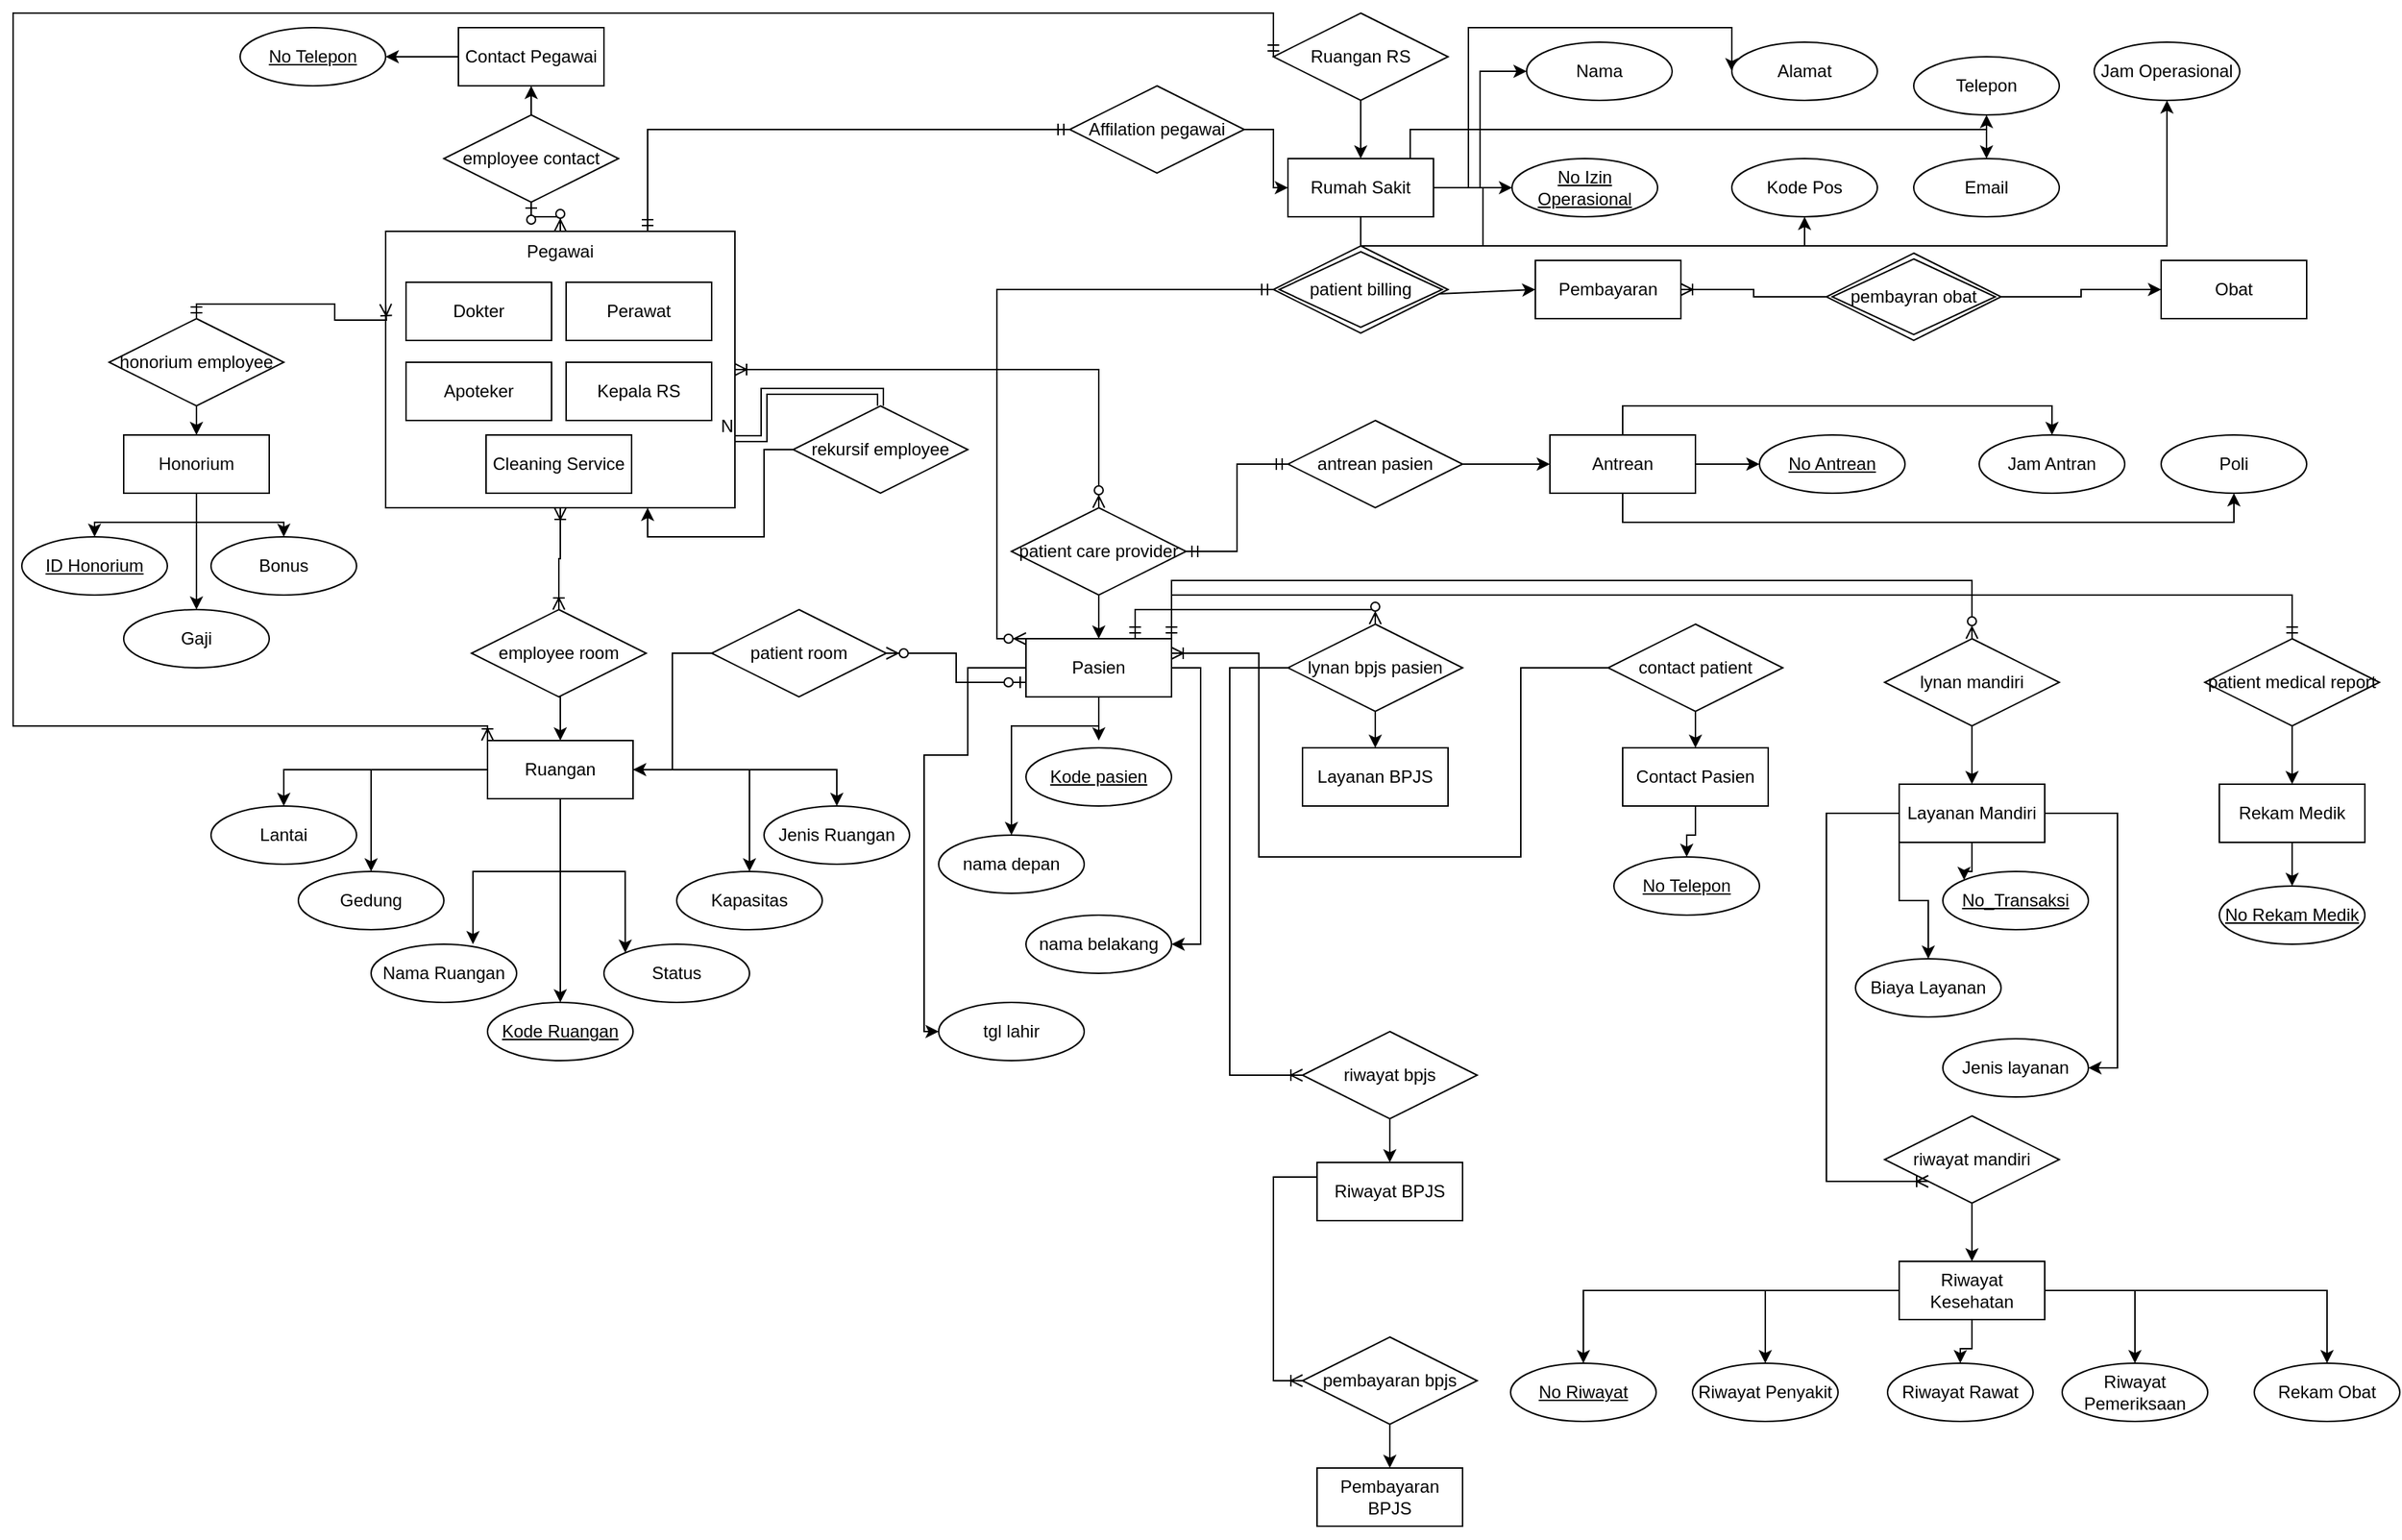 <mxfile version="21.1.1" type="github">
  <diagram name="Halaman-1" id="XmxOvHVFqEo9q_UAqhoj">
    <mxGraphModel dx="1120" dy="452" grid="1" gridSize="10" guides="1" tooltips="1" connect="1" arrows="1" fold="1" page="1" pageScale="1" pageWidth="827" pageHeight="1169" math="0" shadow="0">
      <root>
        <mxCell id="0" />
        <mxCell id="1" parent="0" />
        <mxCell id="PxqxfpaHqG03hSLTdIMs-1" value="Pegawai" style="whiteSpace=wrap;html=1;align=center;verticalAlign=top;" parent="1" vertex="1">
          <mxGeometry x="266" y="170" width="240" height="190" as="geometry" />
        </mxCell>
        <mxCell id="PxqxfpaHqG03hSLTdIMs-2" value="Dokter" style="whiteSpace=wrap;html=1;align=center;" parent="1" vertex="1">
          <mxGeometry x="280" y="205" width="100" height="40" as="geometry" />
        </mxCell>
        <mxCell id="PxqxfpaHqG03hSLTdIMs-3" value="Perawat" style="whiteSpace=wrap;html=1;align=center;" parent="1" vertex="1">
          <mxGeometry x="390" y="205" width="100" height="40" as="geometry" />
        </mxCell>
        <mxCell id="PxqxfpaHqG03hSLTdIMs-4" value="Apoteker" style="whiteSpace=wrap;html=1;align=center;" parent="1" vertex="1">
          <mxGeometry x="280" y="260" width="100" height="40" as="geometry" />
        </mxCell>
        <mxCell id="PxqxfpaHqG03hSLTdIMs-5" value="Kepala RS" style="whiteSpace=wrap;html=1;align=center;" parent="1" vertex="1">
          <mxGeometry x="390" y="260" width="100" height="40" as="geometry" />
        </mxCell>
        <mxCell id="PxqxfpaHqG03hSLTdIMs-6" value="Cleaning Service" style="whiteSpace=wrap;html=1;align=center;" parent="1" vertex="1">
          <mxGeometry x="335" y="310" width="100" height="40" as="geometry" />
        </mxCell>
        <mxCell id="PxqxfpaHqG03hSLTdIMs-29" style="edgeStyle=orthogonalEdgeStyle;rounded=0;orthogonalLoop=1;jettySize=auto;html=1;exitX=0;exitY=0.5;exitDx=0;exitDy=0;entryX=1;entryY=0.5;entryDx=0;entryDy=0;" parent="1" source="PxqxfpaHqG03hSLTdIMs-8" target="PxqxfpaHqG03hSLTdIMs-9" edge="1">
          <mxGeometry relative="1" as="geometry" />
        </mxCell>
        <mxCell id="PxqxfpaHqG03hSLTdIMs-8" value="Contact Pegawai" style="whiteSpace=wrap;html=1;align=center;" parent="1" vertex="1">
          <mxGeometry x="316" y="30" width="100" height="40" as="geometry" />
        </mxCell>
        <mxCell id="PxqxfpaHqG03hSLTdIMs-9" value="No Telepon" style="ellipse;whiteSpace=wrap;html=1;align=center;fontStyle=4;" parent="1" vertex="1">
          <mxGeometry x="166" y="30" width="100" height="40" as="geometry" />
        </mxCell>
        <mxCell id="PxqxfpaHqG03hSLTdIMs-28" style="edgeStyle=orthogonalEdgeStyle;rounded=0;orthogonalLoop=1;jettySize=auto;html=1;exitX=0.5;exitY=0;exitDx=0;exitDy=0;entryX=0.5;entryY=1;entryDx=0;entryDy=0;" parent="1" source="PxqxfpaHqG03hSLTdIMs-13" target="PxqxfpaHqG03hSLTdIMs-8" edge="1">
          <mxGeometry relative="1" as="geometry" />
        </mxCell>
        <mxCell id="PxqxfpaHqG03hSLTdIMs-13" value="employee contact" style="shape=rhombus;perimeter=rhombusPerimeter;whiteSpace=wrap;html=1;align=center;" parent="1" vertex="1">
          <mxGeometry x="306" y="90" width="120" height="60" as="geometry" />
        </mxCell>
        <mxCell id="PxqxfpaHqG03hSLTdIMs-31" style="edgeStyle=orthogonalEdgeStyle;rounded=0;orthogonalLoop=1;jettySize=auto;html=1;exitX=0.5;exitY=1;exitDx=0;exitDy=0;entryX=0.5;entryY=0;entryDx=0;entryDy=0;" parent="1" source="PxqxfpaHqG03hSLTdIMs-14" target="PxqxfpaHqG03hSLTdIMs-15" edge="1">
          <mxGeometry relative="1" as="geometry" />
        </mxCell>
        <mxCell id="PxqxfpaHqG03hSLTdIMs-14" value="employee room" style="shape=rhombus;perimeter=rhombusPerimeter;whiteSpace=wrap;html=1;align=center;" parent="1" vertex="1">
          <mxGeometry x="325" y="430" width="120" height="60" as="geometry" />
        </mxCell>
        <mxCell id="PxqxfpaHqG03hSLTdIMs-32" style="edgeStyle=orthogonalEdgeStyle;rounded=0;orthogonalLoop=1;jettySize=auto;html=1;exitX=0;exitY=0.5;exitDx=0;exitDy=0;entryX=0.5;entryY=0;entryDx=0;entryDy=0;" parent="1" source="PxqxfpaHqG03hSLTdIMs-15" target="PxqxfpaHqG03hSLTdIMs-17" edge="1">
          <mxGeometry relative="1" as="geometry" />
        </mxCell>
        <mxCell id="PxqxfpaHqG03hSLTdIMs-33" style="edgeStyle=orthogonalEdgeStyle;rounded=0;orthogonalLoop=1;jettySize=auto;html=1;" parent="1" source="PxqxfpaHqG03hSLTdIMs-15" target="PxqxfpaHqG03hSLTdIMs-16" edge="1">
          <mxGeometry relative="1" as="geometry" />
        </mxCell>
        <mxCell id="PxqxfpaHqG03hSLTdIMs-34" style="edgeStyle=orthogonalEdgeStyle;rounded=0;orthogonalLoop=1;jettySize=auto;html=1;entryX=0.5;entryY=0;entryDx=0;entryDy=0;" parent="1" source="PxqxfpaHqG03hSLTdIMs-15" target="PxqxfpaHqG03hSLTdIMs-18" edge="1">
          <mxGeometry relative="1" as="geometry" />
        </mxCell>
        <mxCell id="PxqxfpaHqG03hSLTdIMs-35" style="edgeStyle=orthogonalEdgeStyle;rounded=0;orthogonalLoop=1;jettySize=auto;html=1;entryX=0.5;entryY=0;entryDx=0;entryDy=0;" parent="1" source="PxqxfpaHqG03hSLTdIMs-15" target="PxqxfpaHqG03hSLTdIMs-20" edge="1">
          <mxGeometry relative="1" as="geometry" />
        </mxCell>
        <mxCell id="PxqxfpaHqG03hSLTdIMs-36" style="edgeStyle=orthogonalEdgeStyle;rounded=0;orthogonalLoop=1;jettySize=auto;html=1;entryX=0.5;entryY=0;entryDx=0;entryDy=0;" parent="1" source="PxqxfpaHqG03hSLTdIMs-15" target="PxqxfpaHqG03hSLTdIMs-21" edge="1">
          <mxGeometry relative="1" as="geometry" />
        </mxCell>
        <mxCell id="PxqxfpaHqG03hSLTdIMs-37" style="edgeStyle=orthogonalEdgeStyle;rounded=0;orthogonalLoop=1;jettySize=auto;html=1;entryX=0;entryY=0;entryDx=0;entryDy=0;" parent="1" source="PxqxfpaHqG03hSLTdIMs-15" target="PxqxfpaHqG03hSLTdIMs-22" edge="1">
          <mxGeometry relative="1" as="geometry" />
        </mxCell>
        <mxCell id="PxqxfpaHqG03hSLTdIMs-38" style="edgeStyle=orthogonalEdgeStyle;rounded=0;orthogonalLoop=1;jettySize=auto;html=1;entryX=0.7;entryY=0;entryDx=0;entryDy=0;entryPerimeter=0;" parent="1" source="PxqxfpaHqG03hSLTdIMs-15" target="PxqxfpaHqG03hSLTdIMs-19" edge="1">
          <mxGeometry relative="1" as="geometry" />
        </mxCell>
        <mxCell id="PxqxfpaHqG03hSLTdIMs-15" value="Ruangan" style="whiteSpace=wrap;html=1;align=center;" parent="1" vertex="1">
          <mxGeometry x="336" y="520" width="100" height="40" as="geometry" />
        </mxCell>
        <mxCell id="PxqxfpaHqG03hSLTdIMs-16" value="Kode Ruangan" style="ellipse;whiteSpace=wrap;html=1;align=center;fontStyle=4;" parent="1" vertex="1">
          <mxGeometry x="336" y="700" width="100" height="40" as="geometry" />
        </mxCell>
        <mxCell id="PxqxfpaHqG03hSLTdIMs-17" value="Lantai" style="ellipse;whiteSpace=wrap;html=1;align=center;" parent="1" vertex="1">
          <mxGeometry x="146" y="565" width="100" height="40" as="geometry" />
        </mxCell>
        <mxCell id="PxqxfpaHqG03hSLTdIMs-18" value="Gedung" style="ellipse;whiteSpace=wrap;html=1;align=center;" parent="1" vertex="1">
          <mxGeometry x="206" y="610" width="100" height="40" as="geometry" />
        </mxCell>
        <mxCell id="PxqxfpaHqG03hSLTdIMs-19" value="Nama Ruangan" style="ellipse;whiteSpace=wrap;html=1;align=center;" parent="1" vertex="1">
          <mxGeometry x="256" y="660" width="100" height="40" as="geometry" />
        </mxCell>
        <mxCell id="PxqxfpaHqG03hSLTdIMs-20" value="Jenis Ruangan" style="ellipse;whiteSpace=wrap;html=1;align=center;" parent="1" vertex="1">
          <mxGeometry x="526" y="565" width="100" height="40" as="geometry" />
        </mxCell>
        <mxCell id="PxqxfpaHqG03hSLTdIMs-21" value="Kapasitas" style="ellipse;whiteSpace=wrap;html=1;align=center;" parent="1" vertex="1">
          <mxGeometry x="466" y="610" width="100" height="40" as="geometry" />
        </mxCell>
        <mxCell id="PxqxfpaHqG03hSLTdIMs-22" value="Status" style="ellipse;whiteSpace=wrap;html=1;align=center;" parent="1" vertex="1">
          <mxGeometry x="416" y="660" width="100" height="40" as="geometry" />
        </mxCell>
        <mxCell id="mDD73wP0_zgOxC7ukqkO-9" style="edgeStyle=orthogonalEdgeStyle;rounded=0;orthogonalLoop=1;jettySize=auto;html=1;" edge="1" parent="1" source="mDD73wP0_zgOxC7ukqkO-1" target="mDD73wP0_zgOxC7ukqkO-2">
          <mxGeometry relative="1" as="geometry" />
        </mxCell>
        <mxCell id="mDD73wP0_zgOxC7ukqkO-1" value="honorium employee" style="shape=rhombus;perimeter=rhombusPerimeter;whiteSpace=wrap;html=1;align=center;" vertex="1" parent="1">
          <mxGeometry x="76" y="230" width="120" height="60" as="geometry" />
        </mxCell>
        <mxCell id="mDD73wP0_zgOxC7ukqkO-6" style="edgeStyle=orthogonalEdgeStyle;rounded=0;orthogonalLoop=1;jettySize=auto;html=1;exitX=0.5;exitY=1;exitDx=0;exitDy=0;entryX=0.5;entryY=0;entryDx=0;entryDy=0;" edge="1" parent="1" source="mDD73wP0_zgOxC7ukqkO-2" target="mDD73wP0_zgOxC7ukqkO-4">
          <mxGeometry relative="1" as="geometry" />
        </mxCell>
        <mxCell id="mDD73wP0_zgOxC7ukqkO-7" style="edgeStyle=orthogonalEdgeStyle;rounded=0;orthogonalLoop=1;jettySize=auto;html=1;entryX=0.5;entryY=0;entryDx=0;entryDy=0;" edge="1" parent="1" source="mDD73wP0_zgOxC7ukqkO-2" target="mDD73wP0_zgOxC7ukqkO-3">
          <mxGeometry relative="1" as="geometry" />
        </mxCell>
        <mxCell id="mDD73wP0_zgOxC7ukqkO-8" style="edgeStyle=orthogonalEdgeStyle;rounded=0;orthogonalLoop=1;jettySize=auto;html=1;entryX=0.5;entryY=0;entryDx=0;entryDy=0;" edge="1" parent="1" source="mDD73wP0_zgOxC7ukqkO-2" target="mDD73wP0_zgOxC7ukqkO-5">
          <mxGeometry relative="1" as="geometry" />
        </mxCell>
        <mxCell id="mDD73wP0_zgOxC7ukqkO-2" value="Honorium" style="whiteSpace=wrap;html=1;align=center;" vertex="1" parent="1">
          <mxGeometry x="86" y="310" width="100" height="40" as="geometry" />
        </mxCell>
        <mxCell id="mDD73wP0_zgOxC7ukqkO-3" value="ID Honorium" style="ellipse;whiteSpace=wrap;html=1;align=center;fontStyle=4;" vertex="1" parent="1">
          <mxGeometry x="16" y="380" width="100" height="40" as="geometry" />
        </mxCell>
        <mxCell id="mDD73wP0_zgOxC7ukqkO-4" value="Gaji" style="ellipse;whiteSpace=wrap;html=1;align=center;" vertex="1" parent="1">
          <mxGeometry x="86" y="430" width="100" height="40" as="geometry" />
        </mxCell>
        <mxCell id="mDD73wP0_zgOxC7ukqkO-5" value="Bonus" style="ellipse;whiteSpace=wrap;html=1;align=center;" vertex="1" parent="1">
          <mxGeometry x="146" y="380" width="100" height="40" as="geometry" />
        </mxCell>
        <mxCell id="mDD73wP0_zgOxC7ukqkO-16" style="edgeStyle=orthogonalEdgeStyle;rounded=0;orthogonalLoop=1;jettySize=auto;html=1;" edge="1" parent="1" source="mDD73wP0_zgOxC7ukqkO-10" target="mDD73wP0_zgOxC7ukqkO-11">
          <mxGeometry relative="1" as="geometry" />
        </mxCell>
        <mxCell id="mDD73wP0_zgOxC7ukqkO-10" value="patient care provider" style="shape=rhombus;perimeter=rhombusPerimeter;whiteSpace=wrap;html=1;align=center;" vertex="1" parent="1">
          <mxGeometry x="696" y="360" width="120" height="60" as="geometry" />
        </mxCell>
        <mxCell id="mDD73wP0_zgOxC7ukqkO-17" style="edgeStyle=orthogonalEdgeStyle;rounded=0;orthogonalLoop=1;jettySize=auto;html=1;" edge="1" parent="1" source="mDD73wP0_zgOxC7ukqkO-11">
          <mxGeometry relative="1" as="geometry">
            <mxPoint x="756" y="520" as="targetPoint" />
          </mxGeometry>
        </mxCell>
        <mxCell id="mDD73wP0_zgOxC7ukqkO-18" style="edgeStyle=orthogonalEdgeStyle;rounded=0;orthogonalLoop=1;jettySize=auto;html=1;entryX=0.5;entryY=0;entryDx=0;entryDy=0;" edge="1" parent="1" source="mDD73wP0_zgOxC7ukqkO-11" target="mDD73wP0_zgOxC7ukqkO-13">
          <mxGeometry relative="1" as="geometry">
            <Array as="points">
              <mxPoint x="756" y="510" />
              <mxPoint x="696" y="510" />
            </Array>
          </mxGeometry>
        </mxCell>
        <mxCell id="mDD73wP0_zgOxC7ukqkO-19" style="edgeStyle=orthogonalEdgeStyle;rounded=0;orthogonalLoop=1;jettySize=auto;html=1;entryX=1;entryY=0.5;entryDx=0;entryDy=0;" edge="1" parent="1" source="mDD73wP0_zgOxC7ukqkO-11" target="mDD73wP0_zgOxC7ukqkO-14">
          <mxGeometry relative="1" as="geometry">
            <Array as="points">
              <mxPoint x="826" y="470" />
              <mxPoint x="826" y="660" />
            </Array>
          </mxGeometry>
        </mxCell>
        <mxCell id="mDD73wP0_zgOxC7ukqkO-20" style="edgeStyle=orthogonalEdgeStyle;rounded=0;orthogonalLoop=1;jettySize=auto;html=1;entryX=0;entryY=0.5;entryDx=0;entryDy=0;" edge="1" parent="1" source="mDD73wP0_zgOxC7ukqkO-11" target="mDD73wP0_zgOxC7ukqkO-15">
          <mxGeometry relative="1" as="geometry">
            <Array as="points">
              <mxPoint x="666" y="470" />
              <mxPoint x="666" y="530" />
              <mxPoint x="636" y="530" />
              <mxPoint x="636" y="720" />
            </Array>
          </mxGeometry>
        </mxCell>
        <mxCell id="mDD73wP0_zgOxC7ukqkO-11" value="Pasien" style="whiteSpace=wrap;html=1;align=center;" vertex="1" parent="1">
          <mxGeometry x="706" y="450" width="100" height="40" as="geometry" />
        </mxCell>
        <mxCell id="mDD73wP0_zgOxC7ukqkO-12" value="Kode pasien" style="ellipse;whiteSpace=wrap;html=1;align=center;fontStyle=4;" vertex="1" parent="1">
          <mxGeometry x="706" y="525" width="100" height="40" as="geometry" />
        </mxCell>
        <mxCell id="mDD73wP0_zgOxC7ukqkO-13" value="nama depan" style="ellipse;whiteSpace=wrap;html=1;align=center;" vertex="1" parent="1">
          <mxGeometry x="646" y="585" width="100" height="40" as="geometry" />
        </mxCell>
        <mxCell id="mDD73wP0_zgOxC7ukqkO-14" value="nama belakang" style="ellipse;whiteSpace=wrap;html=1;align=center;" vertex="1" parent="1">
          <mxGeometry x="706" y="640" width="100" height="40" as="geometry" />
        </mxCell>
        <mxCell id="mDD73wP0_zgOxC7ukqkO-15" value="tgl lahir" style="ellipse;whiteSpace=wrap;html=1;align=center;" vertex="1" parent="1">
          <mxGeometry x="646" y="700" width="100" height="40" as="geometry" />
        </mxCell>
        <mxCell id="mDD73wP0_zgOxC7ukqkO-29" style="edgeStyle=orthogonalEdgeStyle;rounded=0;orthogonalLoop=1;jettySize=auto;html=1;entryX=0.75;entryY=1;entryDx=0;entryDy=0;" edge="1" parent="1" source="mDD73wP0_zgOxC7ukqkO-21" target="PxqxfpaHqG03hSLTdIMs-1">
          <mxGeometry relative="1" as="geometry" />
        </mxCell>
        <mxCell id="mDD73wP0_zgOxC7ukqkO-21" value="rekursif employee" style="shape=rhombus;perimeter=rhombusPerimeter;whiteSpace=wrap;html=1;align=center;" vertex="1" parent="1">
          <mxGeometry x="546" y="290" width="120" height="60" as="geometry" />
        </mxCell>
        <mxCell id="mDD73wP0_zgOxC7ukqkO-23" value="" style="edgeStyle=orthogonalEdgeStyle;fontSize=12;html=1;endArrow=ERzeroToMany;startArrow=ERzeroToOne;rounded=0;exitX=0.5;exitY=1;exitDx=0;exitDy=0;entryX=0.5;entryY=0;entryDx=0;entryDy=0;" edge="1" parent="1" source="PxqxfpaHqG03hSLTdIMs-13" target="PxqxfpaHqG03hSLTdIMs-1">
          <mxGeometry width="100" height="100" relative="1" as="geometry">
            <mxPoint x="446" y="290" as="sourcePoint" />
            <mxPoint x="546" y="190" as="targetPoint" />
          </mxGeometry>
        </mxCell>
        <mxCell id="mDD73wP0_zgOxC7ukqkO-25" value="" style="edgeStyle=orthogonalEdgeStyle;fontSize=12;html=1;endArrow=ERoneToMany;startArrow=ERoneToMany;rounded=0;exitX=0.5;exitY=1;exitDx=0;exitDy=0;entryX=0.5;entryY=0;entryDx=0;entryDy=0;" edge="1" parent="1" source="PxqxfpaHqG03hSLTdIMs-1" target="PxqxfpaHqG03hSLTdIMs-14">
          <mxGeometry width="100" height="100" relative="1" as="geometry">
            <mxPoint x="446" y="490" as="sourcePoint" />
            <mxPoint x="546" y="390" as="targetPoint" />
          </mxGeometry>
        </mxCell>
        <mxCell id="mDD73wP0_zgOxC7ukqkO-26" value="" style="edgeStyle=orthogonalEdgeStyle;fontSize=12;html=1;endArrow=ERoneToMany;startArrow=ERmandOne;rounded=0;exitX=0.5;exitY=0;exitDx=0;exitDy=0;" edge="1" parent="1" source="mDD73wP0_zgOxC7ukqkO-1">
          <mxGeometry width="100" height="100" relative="1" as="geometry">
            <mxPoint x="446" y="290" as="sourcePoint" />
            <mxPoint x="266" y="220" as="targetPoint" />
          </mxGeometry>
        </mxCell>
        <mxCell id="mDD73wP0_zgOxC7ukqkO-27" value="" style="edgeStyle=orthogonalEdgeStyle;fontSize=12;html=1;endArrow=ERoneToMany;startArrow=ERzeroToMany;rounded=0;exitX=0.5;exitY=0;exitDx=0;exitDy=0;entryX=1;entryY=0.5;entryDx=0;entryDy=0;" edge="1" parent="1" source="mDD73wP0_zgOxC7ukqkO-10" target="PxqxfpaHqG03hSLTdIMs-1">
          <mxGeometry width="100" height="100" relative="1" as="geometry">
            <mxPoint x="446" y="390" as="sourcePoint" />
            <mxPoint x="546" y="290" as="targetPoint" />
          </mxGeometry>
        </mxCell>
        <mxCell id="mDD73wP0_zgOxC7ukqkO-30" value="Layanan BPJS" style="whiteSpace=wrap;html=1;align=center;" vertex="1" parent="1">
          <mxGeometry x="896" y="525" width="100" height="40" as="geometry" />
        </mxCell>
        <mxCell id="mDD73wP0_zgOxC7ukqkO-126" style="edgeStyle=orthogonalEdgeStyle;rounded=0;orthogonalLoop=1;jettySize=auto;html=1;" edge="1" parent="1" source="mDD73wP0_zgOxC7ukqkO-31" target="mDD73wP0_zgOxC7ukqkO-125">
          <mxGeometry relative="1" as="geometry" />
        </mxCell>
        <mxCell id="mDD73wP0_zgOxC7ukqkO-31" value="Contact Pasien" style="whiteSpace=wrap;html=1;align=center;" vertex="1" parent="1">
          <mxGeometry x="1116" y="525" width="100" height="40" as="geometry" />
        </mxCell>
        <mxCell id="mDD73wP0_zgOxC7ukqkO-130" style="edgeStyle=orthogonalEdgeStyle;rounded=0;orthogonalLoop=1;jettySize=auto;html=1;entryX=0;entryY=0;entryDx=0;entryDy=0;" edge="1" parent="1" source="mDD73wP0_zgOxC7ukqkO-32" target="mDD73wP0_zgOxC7ukqkO-127">
          <mxGeometry relative="1" as="geometry" />
        </mxCell>
        <mxCell id="mDD73wP0_zgOxC7ukqkO-131" style="edgeStyle=orthogonalEdgeStyle;rounded=0;orthogonalLoop=1;jettySize=auto;html=1;exitX=0;exitY=1;exitDx=0;exitDy=0;entryX=0.5;entryY=0;entryDx=0;entryDy=0;" edge="1" parent="1" source="mDD73wP0_zgOxC7ukqkO-32" target="mDD73wP0_zgOxC7ukqkO-128">
          <mxGeometry relative="1" as="geometry" />
        </mxCell>
        <mxCell id="mDD73wP0_zgOxC7ukqkO-132" style="edgeStyle=orthogonalEdgeStyle;rounded=0;orthogonalLoop=1;jettySize=auto;html=1;entryX=1;entryY=0.5;entryDx=0;entryDy=0;" edge="1" parent="1" source="mDD73wP0_zgOxC7ukqkO-32" target="mDD73wP0_zgOxC7ukqkO-129">
          <mxGeometry relative="1" as="geometry">
            <Array as="points">
              <mxPoint x="1456" y="570" />
              <mxPoint x="1456" y="745" />
            </Array>
          </mxGeometry>
        </mxCell>
        <mxCell id="mDD73wP0_zgOxC7ukqkO-32" value="Layanan Mandiri" style="whiteSpace=wrap;html=1;align=center;" vertex="1" parent="1">
          <mxGeometry x="1306" y="550" width="100" height="40" as="geometry" />
        </mxCell>
        <mxCell id="mDD73wP0_zgOxC7ukqkO-117" style="edgeStyle=orthogonalEdgeStyle;rounded=0;orthogonalLoop=1;jettySize=auto;html=1;entryX=0.5;entryY=0;entryDx=0;entryDy=0;" edge="1" parent="1" source="mDD73wP0_zgOxC7ukqkO-33" target="mDD73wP0_zgOxC7ukqkO-116">
          <mxGeometry relative="1" as="geometry" />
        </mxCell>
        <mxCell id="mDD73wP0_zgOxC7ukqkO-33" value="Rekam Medik" style="whiteSpace=wrap;html=1;align=center;" vertex="1" parent="1">
          <mxGeometry x="1526" y="550" width="100" height="40" as="geometry" />
        </mxCell>
        <mxCell id="mDD73wP0_zgOxC7ukqkO-111" style="edgeStyle=orthogonalEdgeStyle;rounded=0;orthogonalLoop=1;jettySize=auto;html=1;entryX=0.5;entryY=0;entryDx=0;entryDy=0;" edge="1" parent="1" source="mDD73wP0_zgOxC7ukqkO-34" target="mDD73wP0_zgOxC7ukqkO-105">
          <mxGeometry relative="1" as="geometry" />
        </mxCell>
        <mxCell id="mDD73wP0_zgOxC7ukqkO-112" style="edgeStyle=orthogonalEdgeStyle;rounded=0;orthogonalLoop=1;jettySize=auto;html=1;entryX=0.5;entryY=0;entryDx=0;entryDy=0;" edge="1" parent="1" source="mDD73wP0_zgOxC7ukqkO-34" target="mDD73wP0_zgOxC7ukqkO-107">
          <mxGeometry relative="1" as="geometry" />
        </mxCell>
        <mxCell id="mDD73wP0_zgOxC7ukqkO-113" style="edgeStyle=orthogonalEdgeStyle;rounded=0;orthogonalLoop=1;jettySize=auto;html=1;entryX=0.5;entryY=0;entryDx=0;entryDy=0;" edge="1" parent="1" source="mDD73wP0_zgOxC7ukqkO-34" target="mDD73wP0_zgOxC7ukqkO-106">
          <mxGeometry relative="1" as="geometry" />
        </mxCell>
        <mxCell id="mDD73wP0_zgOxC7ukqkO-114" style="edgeStyle=orthogonalEdgeStyle;rounded=0;orthogonalLoop=1;jettySize=auto;html=1;entryX=0.5;entryY=0;entryDx=0;entryDy=0;" edge="1" parent="1" source="mDD73wP0_zgOxC7ukqkO-34" target="mDD73wP0_zgOxC7ukqkO-110">
          <mxGeometry relative="1" as="geometry" />
        </mxCell>
        <mxCell id="mDD73wP0_zgOxC7ukqkO-115" style="edgeStyle=orthogonalEdgeStyle;rounded=0;orthogonalLoop=1;jettySize=auto;html=1;entryX=0.5;entryY=0;entryDx=0;entryDy=0;" edge="1" parent="1" source="mDD73wP0_zgOxC7ukqkO-34" target="mDD73wP0_zgOxC7ukqkO-108">
          <mxGeometry relative="1" as="geometry" />
        </mxCell>
        <mxCell id="mDD73wP0_zgOxC7ukqkO-34" value="Riwayat Kesehatan" style="whiteSpace=wrap;html=1;align=center;" vertex="1" parent="1">
          <mxGeometry x="1306" y="878" width="100" height="40" as="geometry" />
        </mxCell>
        <mxCell id="mDD73wP0_zgOxC7ukqkO-35" value="Riwayat BPJS" style="whiteSpace=wrap;html=1;align=center;" vertex="1" parent="1">
          <mxGeometry x="906" y="810" width="100" height="40" as="geometry" />
        </mxCell>
        <mxCell id="mDD73wP0_zgOxC7ukqkO-121" style="edgeStyle=orthogonalEdgeStyle;rounded=0;orthogonalLoop=1;jettySize=auto;html=1;entryX=0;entryY=0.5;entryDx=0;entryDy=0;" edge="1" parent="1" source="mDD73wP0_zgOxC7ukqkO-36" target="mDD73wP0_zgOxC7ukqkO-118">
          <mxGeometry relative="1" as="geometry" />
        </mxCell>
        <mxCell id="mDD73wP0_zgOxC7ukqkO-122" style="edgeStyle=orthogonalEdgeStyle;rounded=0;orthogonalLoop=1;jettySize=auto;html=1;entryX=0.5;entryY=0;entryDx=0;entryDy=0;" edge="1" parent="1" source="mDD73wP0_zgOxC7ukqkO-36" target="mDD73wP0_zgOxC7ukqkO-119">
          <mxGeometry relative="1" as="geometry">
            <Array as="points">
              <mxPoint x="1116" y="290" />
              <mxPoint x="1411" y="290" />
            </Array>
          </mxGeometry>
        </mxCell>
        <mxCell id="mDD73wP0_zgOxC7ukqkO-123" style="edgeStyle=orthogonalEdgeStyle;rounded=0;orthogonalLoop=1;jettySize=auto;html=1;entryX=0.5;entryY=1;entryDx=0;entryDy=0;" edge="1" parent="1" source="mDD73wP0_zgOxC7ukqkO-36" target="mDD73wP0_zgOxC7ukqkO-120">
          <mxGeometry relative="1" as="geometry">
            <Array as="points">
              <mxPoint x="1116" y="370" />
              <mxPoint x="1536" y="370" />
            </Array>
          </mxGeometry>
        </mxCell>
        <mxCell id="mDD73wP0_zgOxC7ukqkO-36" value="Antrean" style="whiteSpace=wrap;html=1;align=center;" vertex="1" parent="1">
          <mxGeometry x="1066" y="310" width="100" height="40" as="geometry" />
        </mxCell>
        <mxCell id="mDD73wP0_zgOxC7ukqkO-37" value="Pembayaran BPJS" style="whiteSpace=wrap;html=1;align=center;" vertex="1" parent="1">
          <mxGeometry x="906" y="1020" width="100" height="40" as="geometry" />
        </mxCell>
        <mxCell id="mDD73wP0_zgOxC7ukqkO-97" style="edgeStyle=orthogonalEdgeStyle;rounded=0;orthogonalLoop=1;jettySize=auto;html=1;entryX=0;entryY=0.5;entryDx=0;entryDy=0;" edge="1" parent="1" source="mDD73wP0_zgOxC7ukqkO-38" target="mDD73wP0_zgOxC7ukqkO-90">
          <mxGeometry relative="1" as="geometry" />
        </mxCell>
        <mxCell id="mDD73wP0_zgOxC7ukqkO-98" style="edgeStyle=orthogonalEdgeStyle;rounded=0;orthogonalLoop=1;jettySize=auto;html=1;entryX=0;entryY=0.5;entryDx=0;entryDy=0;" edge="1" parent="1" source="mDD73wP0_zgOxC7ukqkO-38" target="mDD73wP0_zgOxC7ukqkO-91">
          <mxGeometry relative="1" as="geometry" />
        </mxCell>
        <mxCell id="mDD73wP0_zgOxC7ukqkO-99" style="edgeStyle=orthogonalEdgeStyle;rounded=0;orthogonalLoop=1;jettySize=auto;html=1;entryX=0;entryY=0.5;entryDx=0;entryDy=0;" edge="1" parent="1" source="mDD73wP0_zgOxC7ukqkO-38" target="mDD73wP0_zgOxC7ukqkO-92">
          <mxGeometry relative="1" as="geometry">
            <Array as="points">
              <mxPoint x="1010" y="140" />
              <mxPoint x="1010" y="30" />
              <mxPoint x="1191" y="30" />
            </Array>
          </mxGeometry>
        </mxCell>
        <mxCell id="mDD73wP0_zgOxC7ukqkO-101" style="edgeStyle=orthogonalEdgeStyle;rounded=0;orthogonalLoop=1;jettySize=auto;html=1;entryX=0.5;entryY=1;entryDx=0;entryDy=0;" edge="1" parent="1" source="mDD73wP0_zgOxC7ukqkO-38" target="mDD73wP0_zgOxC7ukqkO-93">
          <mxGeometry relative="1" as="geometry">
            <Array as="points">
              <mxPoint x="1020" y="140" />
              <mxPoint x="1020" y="180" />
              <mxPoint x="1241" y="180" />
            </Array>
          </mxGeometry>
        </mxCell>
        <mxCell id="mDD73wP0_zgOxC7ukqkO-102" style="edgeStyle=orthogonalEdgeStyle;rounded=0;orthogonalLoop=1;jettySize=auto;html=1;" edge="1" parent="1" source="mDD73wP0_zgOxC7ukqkO-38" target="mDD73wP0_zgOxC7ukqkO-94">
          <mxGeometry relative="1" as="geometry">
            <Array as="points">
              <mxPoint x="970" y="100" />
              <mxPoint x="1366" y="100" />
            </Array>
          </mxGeometry>
        </mxCell>
        <mxCell id="mDD73wP0_zgOxC7ukqkO-103" style="edgeStyle=orthogonalEdgeStyle;rounded=0;orthogonalLoop=1;jettySize=auto;html=1;entryX=0.5;entryY=0;entryDx=0;entryDy=0;" edge="1" parent="1" source="mDD73wP0_zgOxC7ukqkO-38" target="mDD73wP0_zgOxC7ukqkO-95">
          <mxGeometry relative="1" as="geometry">
            <Array as="points">
              <mxPoint x="970" y="100" />
              <mxPoint x="1366" y="100" />
            </Array>
          </mxGeometry>
        </mxCell>
        <mxCell id="mDD73wP0_zgOxC7ukqkO-104" style="edgeStyle=orthogonalEdgeStyle;rounded=0;orthogonalLoop=1;jettySize=auto;html=1;entryX=0.5;entryY=1;entryDx=0;entryDy=0;" edge="1" parent="1" source="mDD73wP0_zgOxC7ukqkO-38" target="mDD73wP0_zgOxC7ukqkO-96">
          <mxGeometry relative="1" as="geometry">
            <Array as="points">
              <mxPoint x="936" y="180" />
              <mxPoint x="1490" y="180" />
            </Array>
          </mxGeometry>
        </mxCell>
        <mxCell id="mDD73wP0_zgOxC7ukqkO-38" value="Rumah Sakit" style="whiteSpace=wrap;html=1;align=center;" vertex="1" parent="1">
          <mxGeometry x="886" y="120" width="100" height="40" as="geometry" />
        </mxCell>
        <mxCell id="mDD73wP0_zgOxC7ukqkO-39" value="Pembayaran" style="whiteSpace=wrap;html=1;align=center;" vertex="1" parent="1">
          <mxGeometry x="1056" y="190" width="100" height="40" as="geometry" />
        </mxCell>
        <mxCell id="mDD73wP0_zgOxC7ukqkO-40" value="Obat" style="whiteSpace=wrap;html=1;align=center;" vertex="1" parent="1">
          <mxGeometry x="1486" y="190" width="100" height="40" as="geometry" />
        </mxCell>
        <mxCell id="mDD73wP0_zgOxC7ukqkO-42" style="edgeStyle=none;rounded=0;orthogonalLoop=1;jettySize=auto;html=1;entryX=0;entryY=0.5;entryDx=0;entryDy=0;" edge="1" parent="1" source="mDD73wP0_zgOxC7ukqkO-41" target="mDD73wP0_zgOxC7ukqkO-36">
          <mxGeometry relative="1" as="geometry" />
        </mxCell>
        <mxCell id="mDD73wP0_zgOxC7ukqkO-41" value="antrean pasien" style="shape=rhombus;perimeter=rhombusPerimeter;whiteSpace=wrap;html=1;align=center;" vertex="1" parent="1">
          <mxGeometry x="886" y="300" width="120" height="60" as="geometry" />
        </mxCell>
        <mxCell id="mDD73wP0_zgOxC7ukqkO-54" style="edgeStyle=none;rounded=0;orthogonalLoop=1;jettySize=auto;html=1;entryX=0.5;entryY=0;entryDx=0;entryDy=0;" edge="1" parent="1" source="mDD73wP0_zgOxC7ukqkO-43" target="mDD73wP0_zgOxC7ukqkO-30">
          <mxGeometry relative="1" as="geometry" />
        </mxCell>
        <mxCell id="mDD73wP0_zgOxC7ukqkO-43" value="lynan bpjs pasien" style="shape=rhombus;perimeter=rhombusPerimeter;whiteSpace=wrap;html=1;align=center;" vertex="1" parent="1">
          <mxGeometry x="886" y="440" width="120" height="60" as="geometry" />
        </mxCell>
        <mxCell id="mDD73wP0_zgOxC7ukqkO-49" style="edgeStyle=none;rounded=0;orthogonalLoop=1;jettySize=auto;html=1;entryX=0.5;entryY=0;entryDx=0;entryDy=0;" edge="1" parent="1" source="mDD73wP0_zgOxC7ukqkO-45" target="mDD73wP0_zgOxC7ukqkO-33">
          <mxGeometry relative="1" as="geometry" />
        </mxCell>
        <mxCell id="mDD73wP0_zgOxC7ukqkO-45" value="patient medical report" style="shape=rhombus;perimeter=rhombusPerimeter;whiteSpace=wrap;html=1;align=center;" vertex="1" parent="1">
          <mxGeometry x="1516" y="450" width="120" height="60" as="geometry" />
        </mxCell>
        <mxCell id="mDD73wP0_zgOxC7ukqkO-48" style="edgeStyle=none;rounded=0;orthogonalLoop=1;jettySize=auto;html=1;entryX=0;entryY=0.5;entryDx=0;entryDy=0;exitX=0.919;exitY=0.552;exitDx=0;exitDy=0;exitPerimeter=0;" edge="1" parent="1" source="mDD73wP0_zgOxC7ukqkO-73" target="mDD73wP0_zgOxC7ukqkO-39">
          <mxGeometry relative="1" as="geometry">
            <mxPoint x="996" y="210" as="sourcePoint" />
          </mxGeometry>
        </mxCell>
        <mxCell id="mDD73wP0_zgOxC7ukqkO-51" style="edgeStyle=none;rounded=0;orthogonalLoop=1;jettySize=auto;html=1;entryX=0.5;entryY=0;entryDx=0;entryDy=0;" edge="1" parent="1" source="mDD73wP0_zgOxC7ukqkO-50" target="mDD73wP0_zgOxC7ukqkO-32">
          <mxGeometry relative="1" as="geometry" />
        </mxCell>
        <mxCell id="mDD73wP0_zgOxC7ukqkO-50" value="lynan mandiri" style="shape=rhombus;perimeter=rhombusPerimeter;whiteSpace=wrap;html=1;align=center;" vertex="1" parent="1">
          <mxGeometry x="1296" y="450" width="120" height="60" as="geometry" />
        </mxCell>
        <mxCell id="mDD73wP0_zgOxC7ukqkO-64" style="edgeStyle=orthogonalEdgeStyle;rounded=0;orthogonalLoop=1;jettySize=auto;html=1;exitX=0;exitY=0.5;exitDx=0;exitDy=0;entryX=1;entryY=0.5;entryDx=0;entryDy=0;" edge="1" parent="1" source="mDD73wP0_zgOxC7ukqkO-52" target="PxqxfpaHqG03hSLTdIMs-15">
          <mxGeometry relative="1" as="geometry" />
        </mxCell>
        <mxCell id="mDD73wP0_zgOxC7ukqkO-52" value="patient room" style="shape=rhombus;perimeter=rhombusPerimeter;whiteSpace=wrap;html=1;align=center;" vertex="1" parent="1">
          <mxGeometry x="490" y="430" width="120" height="60" as="geometry" />
        </mxCell>
        <mxCell id="mDD73wP0_zgOxC7ukqkO-55" style="edgeStyle=none;rounded=0;orthogonalLoop=1;jettySize=auto;html=1;entryX=0.5;entryY=0;entryDx=0;entryDy=0;" edge="1" parent="1" source="mDD73wP0_zgOxC7ukqkO-53" target="mDD73wP0_zgOxC7ukqkO-31">
          <mxGeometry relative="1" as="geometry" />
        </mxCell>
        <mxCell id="mDD73wP0_zgOxC7ukqkO-53" value="contact patient" style="shape=rhombus;perimeter=rhombusPerimeter;whiteSpace=wrap;html=1;align=center;" vertex="1" parent="1">
          <mxGeometry x="1106" y="440" width="120" height="60" as="geometry" />
        </mxCell>
        <mxCell id="mDD73wP0_zgOxC7ukqkO-56" value="" style="edgeStyle=orthogonalEdgeStyle;fontSize=12;html=1;endArrow=ERmandOne;startArrow=ERmandOne;rounded=0;exitX=1;exitY=0.5;exitDx=0;exitDy=0;entryX=0;entryY=0.5;entryDx=0;entryDy=0;" edge="1" parent="1" source="mDD73wP0_zgOxC7ukqkO-10" target="mDD73wP0_zgOxC7ukqkO-41">
          <mxGeometry width="100" height="100" relative="1" as="geometry">
            <mxPoint x="736" y="530" as="sourcePoint" />
            <mxPoint x="836" y="430" as="targetPoint" />
          </mxGeometry>
        </mxCell>
        <mxCell id="mDD73wP0_zgOxC7ukqkO-57" value="" style="shape=link;html=1;rounded=0;exitX=0.5;exitY=0;exitDx=0;exitDy=0;entryX=1;entryY=0.75;entryDx=0;entryDy=0;edgeStyle=orthogonalEdgeStyle;" edge="1" parent="1" source="mDD73wP0_zgOxC7ukqkO-21" target="PxqxfpaHqG03hSLTdIMs-1">
          <mxGeometry relative="1" as="geometry">
            <mxPoint x="596" y="360" as="sourcePoint" />
            <mxPoint x="876" y="500" as="targetPoint" />
          </mxGeometry>
        </mxCell>
        <mxCell id="mDD73wP0_zgOxC7ukqkO-58" value="N" style="resizable=0;html=1;whiteSpace=wrap;align=right;verticalAlign=bottom;" connectable="0" vertex="1" parent="mDD73wP0_zgOxC7ukqkO-57">
          <mxGeometry x="1" relative="1" as="geometry" />
        </mxCell>
        <mxCell id="mDD73wP0_zgOxC7ukqkO-59" value="" style="edgeStyle=orthogonalEdgeStyle;fontSize=12;html=1;endArrow=ERzeroToMany;startArrow=ERmandOne;rounded=0;exitX=0.75;exitY=0;exitDx=0;exitDy=0;entryX=0.5;entryY=0;entryDx=0;entryDy=0;" edge="1" parent="1" source="mDD73wP0_zgOxC7ukqkO-11" target="mDD73wP0_zgOxC7ukqkO-43">
          <mxGeometry width="100" height="100" relative="1" as="geometry">
            <mxPoint x="966" y="390" as="sourcePoint" />
            <mxPoint x="846" y="450" as="targetPoint" />
          </mxGeometry>
        </mxCell>
        <mxCell id="mDD73wP0_zgOxC7ukqkO-60" value="" style="edgeStyle=orthogonalEdgeStyle;fontSize=12;html=1;endArrow=ERzeroToMany;startArrow=ERmandOne;rounded=0;exitX=1;exitY=0;exitDx=0;exitDy=0;entryX=0.5;entryY=0;entryDx=0;entryDy=0;" edge="1" parent="1" source="mDD73wP0_zgOxC7ukqkO-11" target="mDD73wP0_zgOxC7ukqkO-50">
          <mxGeometry width="100" height="100" relative="1" as="geometry">
            <mxPoint x="791" y="460" as="sourcePoint" />
            <mxPoint x="956" y="450" as="targetPoint" />
            <Array as="points">
              <mxPoint x="806" y="410" />
              <mxPoint x="1356" y="410" />
            </Array>
          </mxGeometry>
        </mxCell>
        <mxCell id="mDD73wP0_zgOxC7ukqkO-62" value="" style="edgeStyle=orthogonalEdgeStyle;fontSize=12;html=1;endArrow=ERzeroToMany;startArrow=ERmandOne;rounded=0;exitX=0;exitY=0.5;exitDx=0;exitDy=0;entryX=0;entryY=0;entryDx=0;entryDy=0;" edge="1" parent="1" source="mDD73wP0_zgOxC7ukqkO-73" target="mDD73wP0_zgOxC7ukqkO-11">
          <mxGeometry width="100" height="100" relative="1" as="geometry">
            <mxPoint x="876" y="210" as="sourcePoint" />
            <mxPoint x="816" y="450" as="targetPoint" />
            <Array as="points">
              <mxPoint x="686" y="210" />
              <mxPoint x="686" y="450" />
            </Array>
          </mxGeometry>
        </mxCell>
        <mxCell id="mDD73wP0_zgOxC7ukqkO-63" value="" style="edgeStyle=orthogonalEdgeStyle;fontSize=12;html=1;endArrow=ERmandOne;startArrow=ERmandOne;rounded=0;entryX=0.5;entryY=0;entryDx=0;entryDy=0;exitX=1;exitY=0;exitDx=0;exitDy=0;" edge="1" parent="1" source="mDD73wP0_zgOxC7ukqkO-11" target="mDD73wP0_zgOxC7ukqkO-45">
          <mxGeometry width="100" height="100" relative="1" as="geometry">
            <mxPoint x="716" y="550" as="sourcePoint" />
            <mxPoint x="816" y="450" as="targetPoint" />
            <Array as="points">
              <mxPoint x="806" y="420" />
              <mxPoint x="1576" y="420" />
            </Array>
          </mxGeometry>
        </mxCell>
        <mxCell id="mDD73wP0_zgOxC7ukqkO-65" value="" style="edgeStyle=orthogonalEdgeStyle;fontSize=12;html=1;endArrow=ERzeroToMany;startArrow=ERzeroToOne;rounded=0;exitX=0;exitY=0.75;exitDx=0;exitDy=0;entryX=1;entryY=0.5;entryDx=0;entryDy=0;" edge="1" parent="1" source="mDD73wP0_zgOxC7ukqkO-11" target="mDD73wP0_zgOxC7ukqkO-52">
          <mxGeometry width="100" height="100" relative="1" as="geometry">
            <mxPoint x="596" y="400" as="sourcePoint" />
            <mxPoint x="696" y="300" as="targetPoint" />
          </mxGeometry>
        </mxCell>
        <mxCell id="mDD73wP0_zgOxC7ukqkO-66" value="" style="edgeStyle=orthogonalEdgeStyle;fontSize=12;html=1;endArrow=ERoneToMany;rounded=0;exitX=0;exitY=0.5;exitDx=0;exitDy=0;entryX=1;entryY=0.25;entryDx=0;entryDy=0;" edge="1" parent="1" source="mDD73wP0_zgOxC7ukqkO-53" target="mDD73wP0_zgOxC7ukqkO-11">
          <mxGeometry width="100" height="100" relative="1" as="geometry">
            <mxPoint x="876" y="400" as="sourcePoint" />
            <mxPoint x="976" y="300" as="targetPoint" />
            <Array as="points">
              <mxPoint x="1046" y="470" />
              <mxPoint x="1046" y="600" />
              <mxPoint x="866" y="600" />
              <mxPoint x="866" y="460" />
            </Array>
          </mxGeometry>
        </mxCell>
        <mxCell id="mDD73wP0_zgOxC7ukqkO-68" style="edgeStyle=orthogonalEdgeStyle;rounded=0;orthogonalLoop=1;jettySize=auto;html=1;entryX=0.5;entryY=0;entryDx=0;entryDy=0;" edge="1" parent="1" source="mDD73wP0_zgOxC7ukqkO-67" target="mDD73wP0_zgOxC7ukqkO-35">
          <mxGeometry relative="1" as="geometry" />
        </mxCell>
        <mxCell id="mDD73wP0_zgOxC7ukqkO-67" value="riwayat bpjs" style="shape=rhombus;perimeter=rhombusPerimeter;whiteSpace=wrap;html=1;align=center;" vertex="1" parent="1">
          <mxGeometry x="896" y="720" width="120" height="60" as="geometry" />
        </mxCell>
        <mxCell id="mDD73wP0_zgOxC7ukqkO-71" style="edgeStyle=orthogonalEdgeStyle;rounded=0;orthogonalLoop=1;jettySize=auto;html=1;" edge="1" parent="1" source="mDD73wP0_zgOxC7ukqkO-70" target="mDD73wP0_zgOxC7ukqkO-37">
          <mxGeometry relative="1" as="geometry" />
        </mxCell>
        <mxCell id="mDD73wP0_zgOxC7ukqkO-70" value="pembayaran bpjs" style="shape=rhombus;perimeter=rhombusPerimeter;whiteSpace=wrap;html=1;align=center;" vertex="1" parent="1">
          <mxGeometry x="896" y="930" width="120" height="60" as="geometry" />
        </mxCell>
        <mxCell id="mDD73wP0_zgOxC7ukqkO-72" value="" style="edgeStyle=orthogonalEdgeStyle;fontSize=12;html=1;endArrow=ERoneToMany;rounded=0;exitX=0;exitY=0.5;exitDx=0;exitDy=0;entryX=0;entryY=0.5;entryDx=0;entryDy=0;" edge="1" parent="1" source="mDD73wP0_zgOxC7ukqkO-43" target="mDD73wP0_zgOxC7ukqkO-67">
          <mxGeometry width="100" height="100" relative="1" as="geometry">
            <mxPoint x="866" y="480" as="sourcePoint" />
            <mxPoint x="846" y="690" as="targetPoint" />
            <Array as="points">
              <mxPoint x="846" y="470" />
              <mxPoint x="846" y="750" />
            </Array>
          </mxGeometry>
        </mxCell>
        <mxCell id="mDD73wP0_zgOxC7ukqkO-73" value="patient billing" style="shape=rhombus;double=1;perimeter=rhombusPerimeter;whiteSpace=wrap;html=1;align=center;" vertex="1" parent="1">
          <mxGeometry x="876" y="180" width="120" height="60" as="geometry" />
        </mxCell>
        <mxCell id="mDD73wP0_zgOxC7ukqkO-74" style="edgeStyle=orthogonalEdgeStyle;rounded=0;orthogonalLoop=1;jettySize=auto;html=1;exitX=0.5;exitY=1;exitDx=0;exitDy=0;" edge="1" parent="1" source="mDD73wP0_zgOxC7ukqkO-37" target="mDD73wP0_zgOxC7ukqkO-37">
          <mxGeometry relative="1" as="geometry" />
        </mxCell>
        <mxCell id="mDD73wP0_zgOxC7ukqkO-75" value="" style="edgeStyle=orthogonalEdgeStyle;fontSize=12;html=1;endArrow=ERoneToMany;rounded=0;exitX=0;exitY=0.25;exitDx=0;exitDy=0;entryX=0;entryY=0.5;entryDx=0;entryDy=0;" edge="1" parent="1" source="mDD73wP0_zgOxC7ukqkO-35" target="mDD73wP0_zgOxC7ukqkO-70">
          <mxGeometry width="100" height="100" relative="1" as="geometry">
            <mxPoint x="896" y="480" as="sourcePoint" />
            <mxPoint x="816" y="1030" as="targetPoint" />
            <Array as="points">
              <mxPoint x="876" y="820" />
              <mxPoint x="876" y="960" />
            </Array>
          </mxGeometry>
        </mxCell>
        <mxCell id="mDD73wP0_zgOxC7ukqkO-77" style="edgeStyle=orthogonalEdgeStyle;rounded=0;orthogonalLoop=1;jettySize=auto;html=1;entryX=0.5;entryY=0;entryDx=0;entryDy=0;" edge="1" parent="1" source="mDD73wP0_zgOxC7ukqkO-76" target="mDD73wP0_zgOxC7ukqkO-34">
          <mxGeometry relative="1" as="geometry" />
        </mxCell>
        <mxCell id="mDD73wP0_zgOxC7ukqkO-76" value="riwayat mandiri" style="shape=rhombus;perimeter=rhombusPerimeter;whiteSpace=wrap;html=1;align=center;" vertex="1" parent="1">
          <mxGeometry x="1296" y="778" width="120" height="60" as="geometry" />
        </mxCell>
        <mxCell id="mDD73wP0_zgOxC7ukqkO-79" value="" style="edgeStyle=orthogonalEdgeStyle;fontSize=12;html=1;endArrow=ERoneToMany;rounded=0;exitX=0;exitY=0.5;exitDx=0;exitDy=0;entryX=0;entryY=1;entryDx=0;entryDy=0;" edge="1" parent="1" source="mDD73wP0_zgOxC7ukqkO-32" target="mDD73wP0_zgOxC7ukqkO-76">
          <mxGeometry width="100" height="100" relative="1" as="geometry">
            <mxPoint x="1226" y="830" as="sourcePoint" />
            <mxPoint x="1296" y="730" as="targetPoint" />
            <Array as="points">
              <mxPoint x="1256" y="570" />
              <mxPoint x="1256" y="823" />
            </Array>
          </mxGeometry>
        </mxCell>
        <mxCell id="mDD73wP0_zgOxC7ukqkO-83" style="edgeStyle=orthogonalEdgeStyle;rounded=0;orthogonalLoop=1;jettySize=auto;html=1;entryX=0;entryY=0.5;entryDx=0;entryDy=0;" edge="1" parent="1" source="mDD73wP0_zgOxC7ukqkO-81" target="mDD73wP0_zgOxC7ukqkO-40">
          <mxGeometry relative="1" as="geometry" />
        </mxCell>
        <mxCell id="mDD73wP0_zgOxC7ukqkO-81" value="pembayran obat" style="shape=rhombus;double=1;perimeter=rhombusPerimeter;whiteSpace=wrap;html=1;align=center;" vertex="1" parent="1">
          <mxGeometry x="1256" y="185" width="120" height="60" as="geometry" />
        </mxCell>
        <mxCell id="mDD73wP0_zgOxC7ukqkO-82" value="" style="edgeStyle=orthogonalEdgeStyle;fontSize=12;html=1;endArrow=ERoneToMany;rounded=0;entryX=1;entryY=0.5;entryDx=0;entryDy=0;exitX=0;exitY=0.5;exitDx=0;exitDy=0;" edge="1" parent="1" source="mDD73wP0_zgOxC7ukqkO-81" target="mDD73wP0_zgOxC7ukqkO-39">
          <mxGeometry width="100" height="100" relative="1" as="geometry">
            <mxPoint x="1126" y="400" as="sourcePoint" />
            <mxPoint x="1226" y="300" as="targetPoint" />
            <Array as="points">
              <mxPoint x="1206" y="215" />
              <mxPoint x="1206" y="210" />
            </Array>
          </mxGeometry>
        </mxCell>
        <mxCell id="mDD73wP0_zgOxC7ukqkO-84" value="" style="edgeStyle=orthogonalEdgeStyle;fontSize=12;html=1;endArrow=ERmandOne;startArrow=ERmandOne;rounded=0;exitX=0.75;exitY=0;exitDx=0;exitDy=0;entryX=0;entryY=0.5;entryDx=0;entryDy=0;" edge="1" parent="1" source="PxqxfpaHqG03hSLTdIMs-1" target="mDD73wP0_zgOxC7ukqkO-85">
          <mxGeometry width="100" height="100" relative="1" as="geometry">
            <mxPoint x="786" y="280" as="sourcePoint" />
            <mxPoint x="716" y="90" as="targetPoint" />
          </mxGeometry>
        </mxCell>
        <mxCell id="mDD73wP0_zgOxC7ukqkO-86" style="edgeStyle=orthogonalEdgeStyle;rounded=0;orthogonalLoop=1;jettySize=auto;html=1;exitX=1;exitY=0.5;exitDx=0;exitDy=0;entryX=0;entryY=0.5;entryDx=0;entryDy=0;" edge="1" parent="1" source="mDD73wP0_zgOxC7ukqkO-85" target="mDD73wP0_zgOxC7ukqkO-38">
          <mxGeometry relative="1" as="geometry" />
        </mxCell>
        <mxCell id="mDD73wP0_zgOxC7ukqkO-85" value="Affilation pegawai" style="shape=rhombus;perimeter=rhombusPerimeter;whiteSpace=wrap;html=1;align=center;" vertex="1" parent="1">
          <mxGeometry x="736" y="70" width="120" height="60" as="geometry" />
        </mxCell>
        <mxCell id="mDD73wP0_zgOxC7ukqkO-88" style="edgeStyle=orthogonalEdgeStyle;rounded=0;orthogonalLoop=1;jettySize=auto;html=1;" edge="1" parent="1" source="mDD73wP0_zgOxC7ukqkO-87" target="mDD73wP0_zgOxC7ukqkO-38">
          <mxGeometry relative="1" as="geometry" />
        </mxCell>
        <mxCell id="mDD73wP0_zgOxC7ukqkO-87" value="Ruangan RS" style="shape=rhombus;perimeter=rhombusPerimeter;whiteSpace=wrap;html=1;align=center;" vertex="1" parent="1">
          <mxGeometry x="876" y="20" width="120" height="60" as="geometry" />
        </mxCell>
        <mxCell id="mDD73wP0_zgOxC7ukqkO-89" value="" style="edgeStyle=orthogonalEdgeStyle;fontSize=12;html=1;endArrow=ERoneToMany;startArrow=ERmandOne;rounded=0;exitX=0;exitY=0.5;exitDx=0;exitDy=0;entryX=0;entryY=0;entryDx=0;entryDy=0;" edge="1" parent="1" source="mDD73wP0_zgOxC7ukqkO-87" target="PxqxfpaHqG03hSLTdIMs-15">
          <mxGeometry width="100" height="100" relative="1" as="geometry">
            <mxPoint x="656" y="340" as="sourcePoint" />
            <mxPoint x="336" y="510" as="targetPoint" />
            <Array as="points">
              <mxPoint x="876" y="20" />
              <mxPoint x="10" y="20" />
              <mxPoint x="10" y="510" />
              <mxPoint x="336" y="510" />
            </Array>
          </mxGeometry>
        </mxCell>
        <mxCell id="mDD73wP0_zgOxC7ukqkO-90" value="Nama" style="ellipse;whiteSpace=wrap;html=1;align=center;" vertex="1" parent="1">
          <mxGeometry x="1050" y="40" width="100" height="40" as="geometry" />
        </mxCell>
        <mxCell id="mDD73wP0_zgOxC7ukqkO-91" value="No Izin Operasional" style="ellipse;whiteSpace=wrap;html=1;align=center;fontStyle=4;" vertex="1" parent="1">
          <mxGeometry x="1040" y="120" width="100" height="40" as="geometry" />
        </mxCell>
        <mxCell id="mDD73wP0_zgOxC7ukqkO-92" value="Alamat" style="ellipse;whiteSpace=wrap;html=1;align=center;" vertex="1" parent="1">
          <mxGeometry x="1191" y="40" width="100" height="40" as="geometry" />
        </mxCell>
        <mxCell id="mDD73wP0_zgOxC7ukqkO-93" value="Kode Pos" style="ellipse;whiteSpace=wrap;html=1;align=center;" vertex="1" parent="1">
          <mxGeometry x="1191" y="120" width="100" height="40" as="geometry" />
        </mxCell>
        <mxCell id="mDD73wP0_zgOxC7ukqkO-94" value="Telepon" style="ellipse;whiteSpace=wrap;html=1;align=center;" vertex="1" parent="1">
          <mxGeometry x="1316" y="50" width="100" height="40" as="geometry" />
        </mxCell>
        <mxCell id="mDD73wP0_zgOxC7ukqkO-95" value="Email" style="ellipse;whiteSpace=wrap;html=1;align=center;" vertex="1" parent="1">
          <mxGeometry x="1316" y="120" width="100" height="40" as="geometry" />
        </mxCell>
        <mxCell id="mDD73wP0_zgOxC7ukqkO-96" value="Jam Operasional" style="ellipse;whiteSpace=wrap;html=1;align=center;" vertex="1" parent="1">
          <mxGeometry x="1440" y="40" width="100" height="40" as="geometry" />
        </mxCell>
        <mxCell id="mDD73wP0_zgOxC7ukqkO-105" value="No Riwayat" style="ellipse;whiteSpace=wrap;html=1;align=center;fontStyle=4;" vertex="1" parent="1">
          <mxGeometry x="1039" y="948" width="100" height="40" as="geometry" />
        </mxCell>
        <mxCell id="mDD73wP0_zgOxC7ukqkO-106" value="Riwayat Penyakit" style="ellipse;whiteSpace=wrap;html=1;align=center;" vertex="1" parent="1">
          <mxGeometry x="1164" y="948" width="100" height="40" as="geometry" />
        </mxCell>
        <mxCell id="mDD73wP0_zgOxC7ukqkO-107" value="Riwayat Rawat" style="ellipse;whiteSpace=wrap;html=1;align=center;" vertex="1" parent="1">
          <mxGeometry x="1298" y="948" width="100" height="40" as="geometry" />
        </mxCell>
        <mxCell id="mDD73wP0_zgOxC7ukqkO-108" value="Riwayat Pemeriksaan" style="ellipse;whiteSpace=wrap;html=1;align=center;" vertex="1" parent="1">
          <mxGeometry x="1418" y="948" width="100" height="40" as="geometry" />
        </mxCell>
        <mxCell id="mDD73wP0_zgOxC7ukqkO-110" value="Rekam Obat" style="ellipse;whiteSpace=wrap;html=1;align=center;" vertex="1" parent="1">
          <mxGeometry x="1550" y="948" width="100" height="40" as="geometry" />
        </mxCell>
        <mxCell id="mDD73wP0_zgOxC7ukqkO-116" value="No Rekam Medik" style="ellipse;whiteSpace=wrap;html=1;align=center;fontStyle=4;" vertex="1" parent="1">
          <mxGeometry x="1526" y="620" width="100" height="40" as="geometry" />
        </mxCell>
        <mxCell id="mDD73wP0_zgOxC7ukqkO-118" value="No Antrean" style="ellipse;whiteSpace=wrap;html=1;align=center;fontStyle=4;" vertex="1" parent="1">
          <mxGeometry x="1210" y="310" width="100" height="40" as="geometry" />
        </mxCell>
        <mxCell id="mDD73wP0_zgOxC7ukqkO-119" value="Jam Antran" style="ellipse;whiteSpace=wrap;html=1;align=center;" vertex="1" parent="1">
          <mxGeometry x="1361" y="310" width="100" height="40" as="geometry" />
        </mxCell>
        <mxCell id="mDD73wP0_zgOxC7ukqkO-120" value="Poli" style="ellipse;whiteSpace=wrap;html=1;align=center;" vertex="1" parent="1">
          <mxGeometry x="1486" y="310" width="100" height="40" as="geometry" />
        </mxCell>
        <mxCell id="mDD73wP0_zgOxC7ukqkO-125" value="No Telepon" style="ellipse;whiteSpace=wrap;html=1;align=center;fontStyle=4;" vertex="1" parent="1">
          <mxGeometry x="1110" y="600" width="100" height="40" as="geometry" />
        </mxCell>
        <mxCell id="mDD73wP0_zgOxC7ukqkO-127" value="No_Transaksi" style="ellipse;whiteSpace=wrap;html=1;align=center;fontStyle=4;" vertex="1" parent="1">
          <mxGeometry x="1336" y="610" width="100" height="40" as="geometry" />
        </mxCell>
        <mxCell id="mDD73wP0_zgOxC7ukqkO-128" value="Biaya Layanan" style="ellipse;whiteSpace=wrap;html=1;align=center;" vertex="1" parent="1">
          <mxGeometry x="1276" y="670" width="100" height="40" as="geometry" />
        </mxCell>
        <mxCell id="mDD73wP0_zgOxC7ukqkO-129" value="Jenis layanan" style="ellipse;whiteSpace=wrap;html=1;align=center;" vertex="1" parent="1">
          <mxGeometry x="1336" y="725" width="100" height="40" as="geometry" />
        </mxCell>
      </root>
    </mxGraphModel>
  </diagram>
</mxfile>
